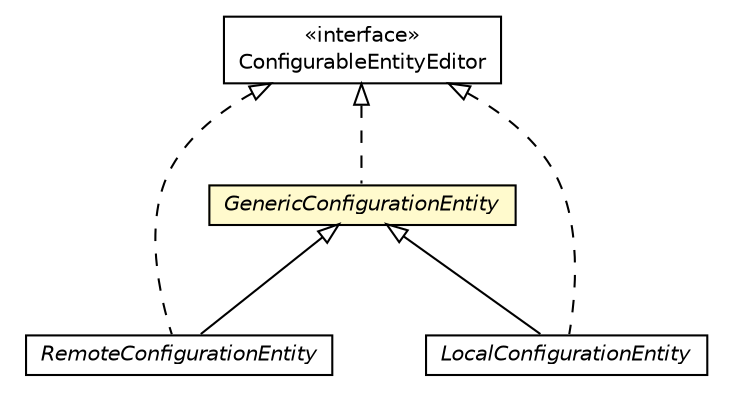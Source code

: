 #!/usr/local/bin/dot
#
# Class diagram 
# Generated by UMLGraph version R5_6-24-gf6e263 (http://www.umlgraph.org/)
#

digraph G {
	edge [fontname="Helvetica",fontsize=10,labelfontname="Helvetica",labelfontsize=10];
	node [fontname="Helvetica",fontsize=10,shape=plaintext];
	nodesep=0.25;
	ranksep=0.5;
	// org.universAAL.middleware.interfaces.configuration.configurationEditionTypes.ConfigurableEntityEditor
	c236083 [label=<<table title="org.universAAL.middleware.interfaces.configuration.configurationEditionTypes.ConfigurableEntityEditor" border="0" cellborder="1" cellspacing="0" cellpadding="2" port="p" href="../../../../interfaces/configuration/configurationEditionTypes/ConfigurableEntityEditor.html">
		<tr><td><table border="0" cellspacing="0" cellpadding="1">
<tr><td align="center" balign="center"> &#171;interface&#187; </td></tr>
<tr><td align="center" balign="center"> ConfigurableEntityEditor </td></tr>
		</table></td></tr>
		</table>>, URL="../../../../interfaces/configuration/configurationEditionTypes/ConfigurableEntityEditor.html", fontname="Helvetica", fontcolor="black", fontsize=10.0];
	// org.universAAL.middleware.managers.configuration.core.impl.RemoteConfigurationEntity
	c236239 [label=<<table title="org.universAAL.middleware.managers.configuration.core.impl.RemoteConfigurationEntity" border="0" cellborder="1" cellspacing="0" cellpadding="2" port="p" href="./RemoteConfigurationEntity.html">
		<tr><td><table border="0" cellspacing="0" cellpadding="1">
<tr><td align="center" balign="center"><font face="Helvetica-Oblique"> RemoteConfigurationEntity </font></td></tr>
		</table></td></tr>
		</table>>, URL="./RemoteConfigurationEntity.html", fontname="Helvetica", fontcolor="black", fontsize=10.0];
	// org.universAAL.middleware.managers.configuration.core.impl.GenericConfigurationEntity
	c236242 [label=<<table title="org.universAAL.middleware.managers.configuration.core.impl.GenericConfigurationEntity" border="0" cellborder="1" cellspacing="0" cellpadding="2" port="p" bgcolor="lemonChiffon" href="./GenericConfigurationEntity.html">
		<tr><td><table border="0" cellspacing="0" cellpadding="1">
<tr><td align="center" balign="center"><font face="Helvetica-Oblique"> GenericConfigurationEntity </font></td></tr>
		</table></td></tr>
		</table>>, URL="./GenericConfigurationEntity.html", fontname="Helvetica", fontcolor="black", fontsize=10.0];
	// org.universAAL.middleware.managers.configuration.core.impl.LocalConfigurationEntity
	c236243 [label=<<table title="org.universAAL.middleware.managers.configuration.core.impl.LocalConfigurationEntity" border="0" cellborder="1" cellspacing="0" cellpadding="2" port="p" href="./LocalConfigurationEntity.html">
		<tr><td><table border="0" cellspacing="0" cellpadding="1">
<tr><td align="center" balign="center"><font face="Helvetica-Oblique"> LocalConfigurationEntity </font></td></tr>
		</table></td></tr>
		</table>>, URL="./LocalConfigurationEntity.html", fontname="Helvetica", fontcolor="black", fontsize=10.0];
	//org.universAAL.middleware.managers.configuration.core.impl.RemoteConfigurationEntity extends org.universAAL.middleware.managers.configuration.core.impl.GenericConfigurationEntity
	c236242:p -> c236239:p [dir=back,arrowtail=empty];
	//org.universAAL.middleware.managers.configuration.core.impl.RemoteConfigurationEntity implements org.universAAL.middleware.interfaces.configuration.configurationEditionTypes.ConfigurableEntityEditor
	c236083:p -> c236239:p [dir=back,arrowtail=empty,style=dashed];
	//org.universAAL.middleware.managers.configuration.core.impl.GenericConfigurationEntity implements org.universAAL.middleware.interfaces.configuration.configurationEditionTypes.ConfigurableEntityEditor
	c236083:p -> c236242:p [dir=back,arrowtail=empty,style=dashed];
	//org.universAAL.middleware.managers.configuration.core.impl.LocalConfigurationEntity extends org.universAAL.middleware.managers.configuration.core.impl.GenericConfigurationEntity
	c236242:p -> c236243:p [dir=back,arrowtail=empty];
	//org.universAAL.middleware.managers.configuration.core.impl.LocalConfigurationEntity implements org.universAAL.middleware.interfaces.configuration.configurationEditionTypes.ConfigurableEntityEditor
	c236083:p -> c236243:p [dir=back,arrowtail=empty,style=dashed];
}

